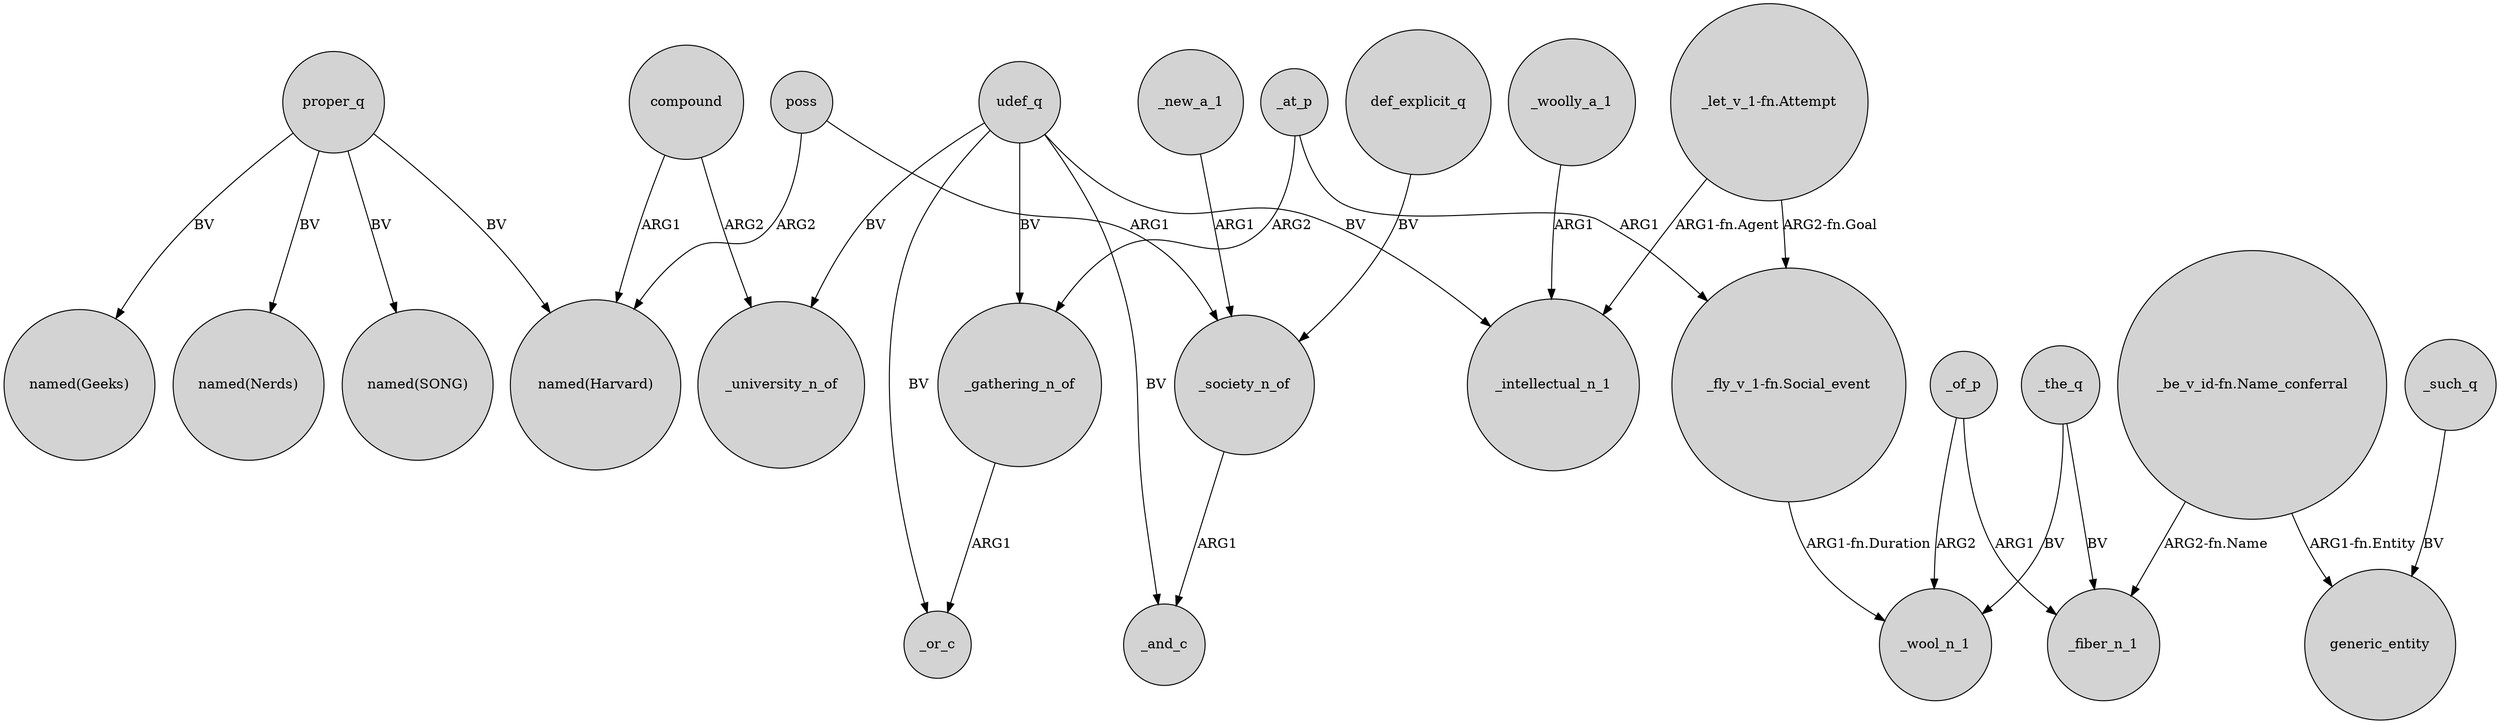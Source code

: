 digraph {
	node [shape=circle style=filled]
	"_let_v_1-fn.Attempt" -> _intellectual_n_1 [label="ARG1-fn.Agent"]
	"_fly_v_1-fn.Social_event" -> _wool_n_1 [label="ARG1-fn.Duration"]
	compound -> _university_n_of [label=ARG2]
	proper_q -> "named(Geeks)" [label=BV]
	_gathering_n_of -> _or_c [label=ARG1]
	proper_q -> "named(Harvard)" [label=BV]
	compound -> "named(Harvard)" [label=ARG1]
	_at_p -> _gathering_n_of [label=ARG2]
	udef_q -> _and_c [label=BV]
	_new_a_1 -> _society_n_of [label=ARG1]
	"_let_v_1-fn.Attempt" -> "_fly_v_1-fn.Social_event" [label="ARG2-fn.Goal"]
	def_explicit_q -> _society_n_of [label=BV]
	udef_q -> _or_c [label=BV]
	_of_p -> _fiber_n_1 [label=ARG1]
	_society_n_of -> _and_c [label=ARG1]
	_the_q -> _wool_n_1 [label=BV]
	_such_q -> generic_entity [label=BV]
	_the_q -> _fiber_n_1 [label=BV]
	udef_q -> _intellectual_n_1 [label=BV]
	_woolly_a_1 -> _intellectual_n_1 [label=ARG1]
	proper_q -> "named(Nerds)" [label=BV]
	udef_q -> _gathering_n_of [label=BV]
	proper_q -> "named(SONG)" [label=BV]
	"_be_v_id-fn.Name_conferral" -> generic_entity [label="ARG1-fn.Entity"]
	_at_p -> "_fly_v_1-fn.Social_event" [label=ARG1]
	_of_p -> _wool_n_1 [label=ARG2]
	"_be_v_id-fn.Name_conferral" -> _fiber_n_1 [label="ARG2-fn.Name"]
	poss -> "named(Harvard)" [label=ARG2]
	udef_q -> _university_n_of [label=BV]
	poss -> _society_n_of [label=ARG1]
}

